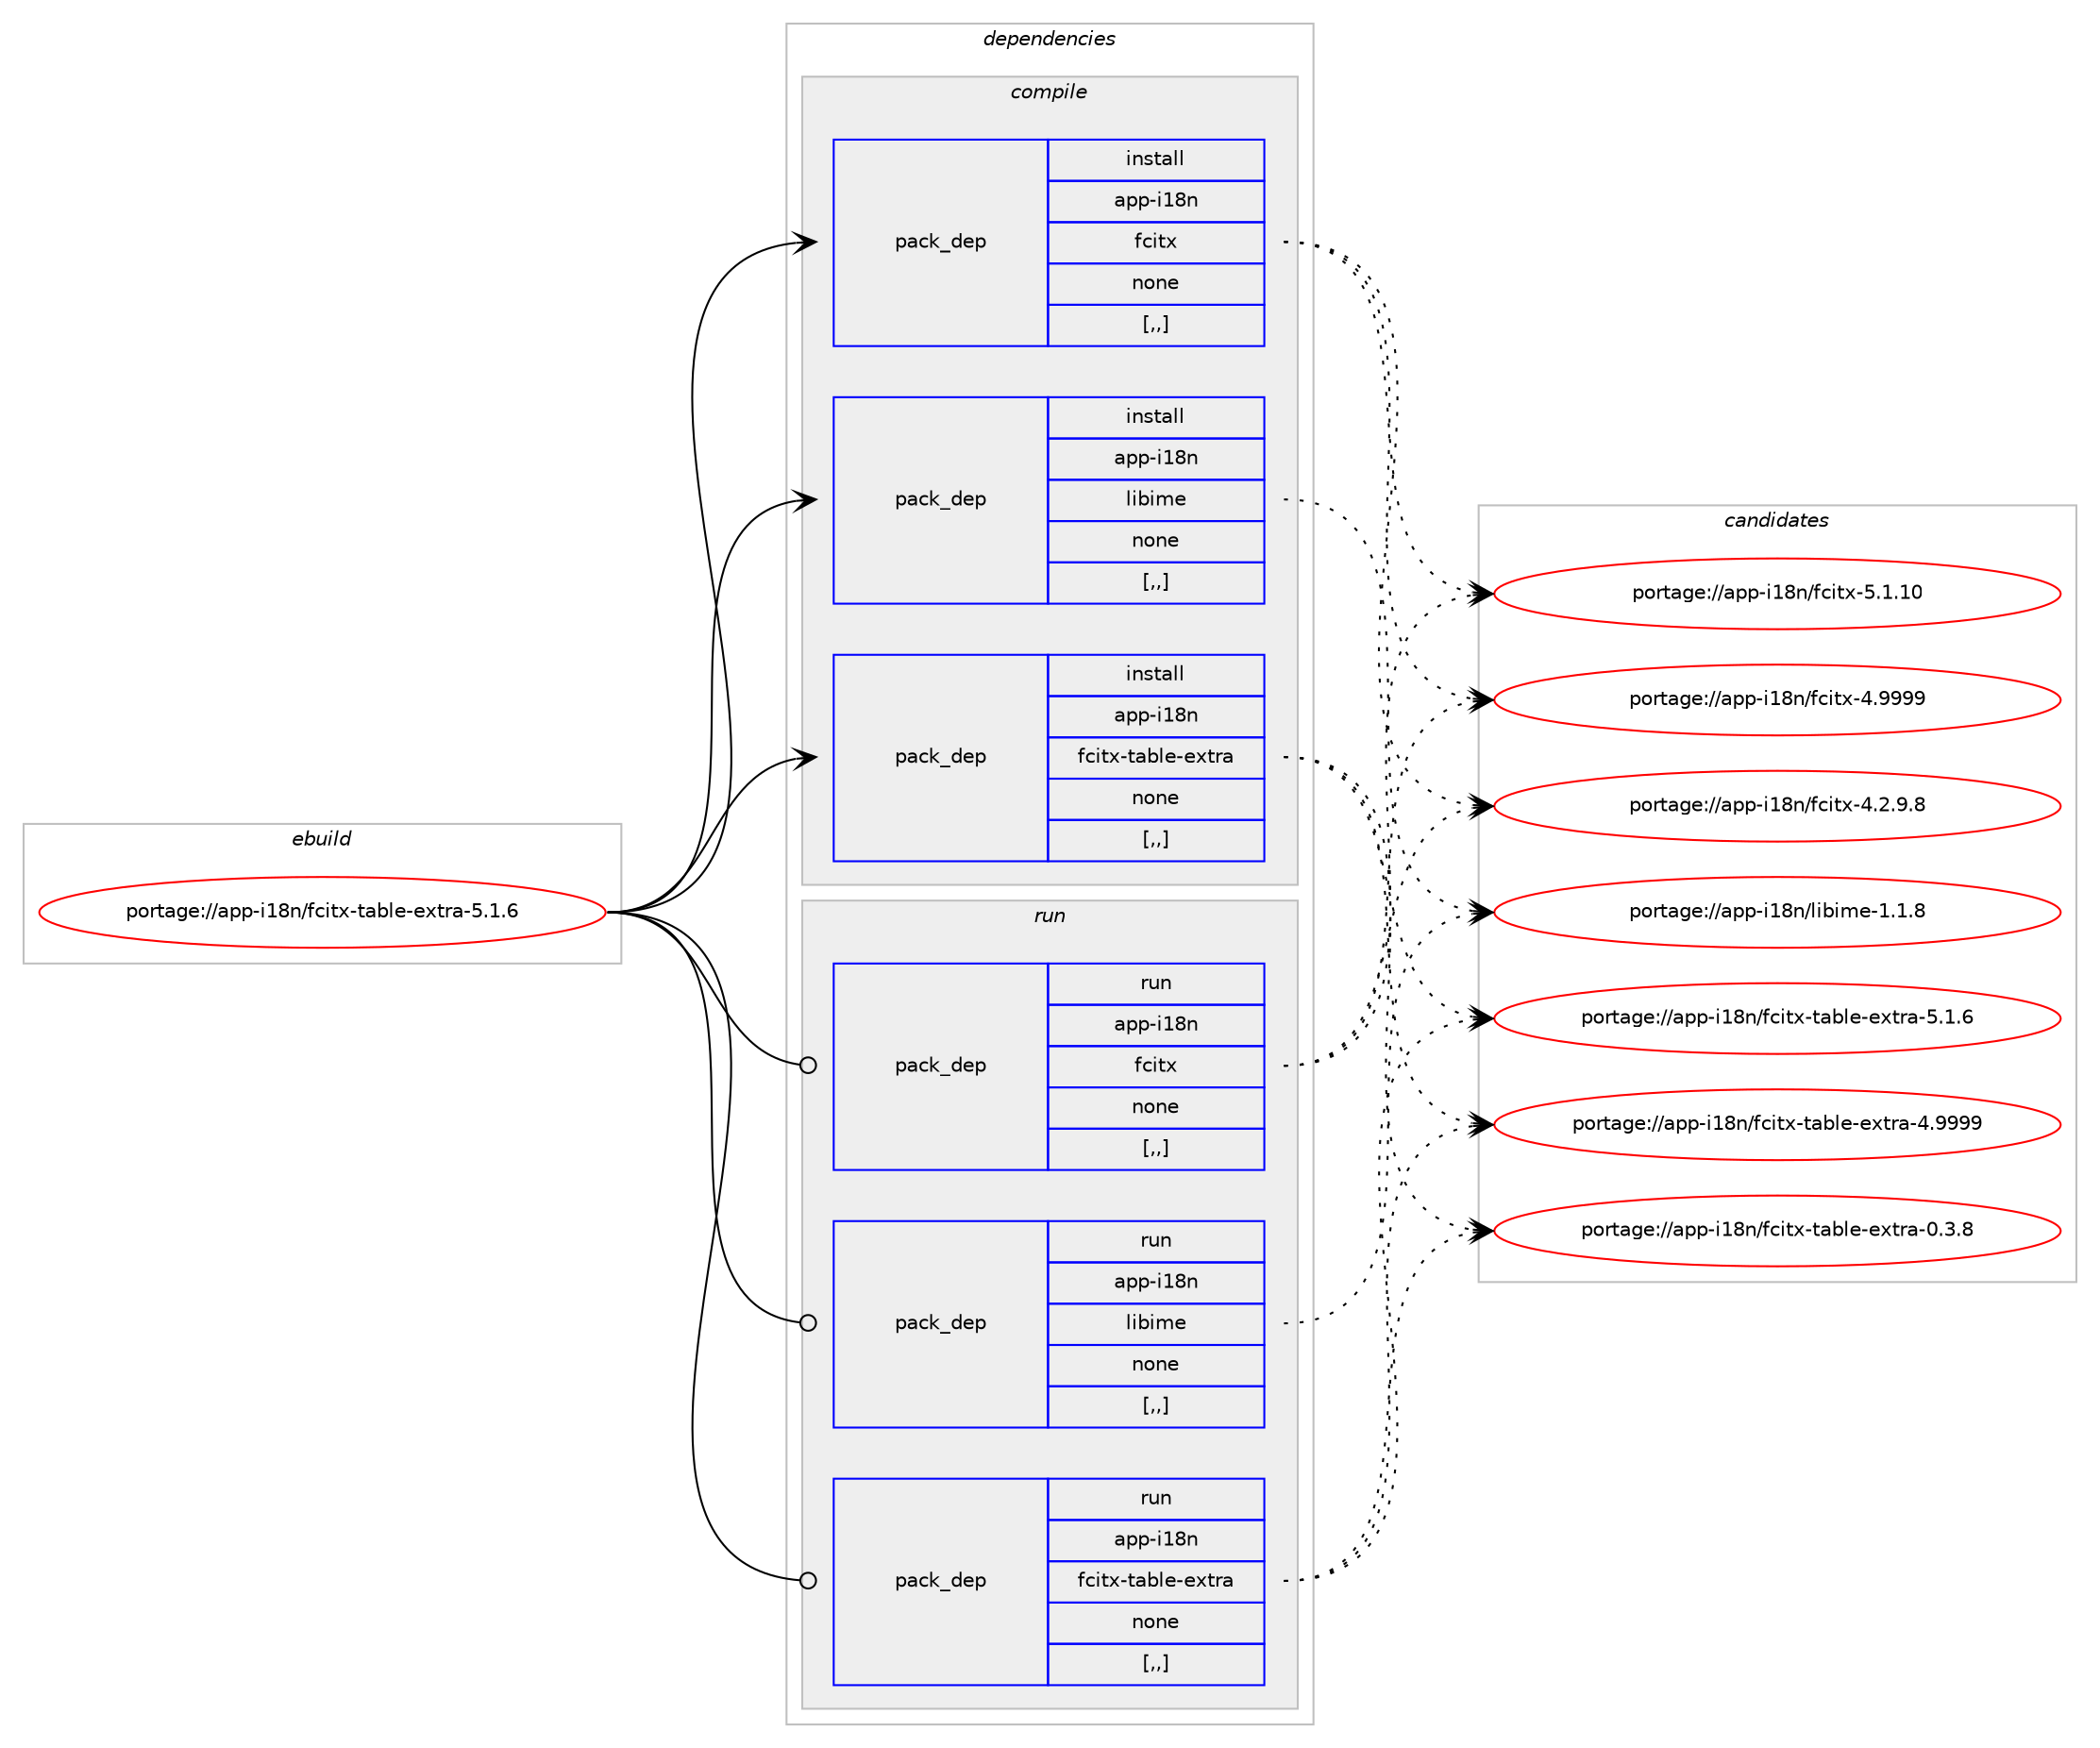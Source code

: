 digraph prolog {

# *************
# Graph options
# *************

newrank=true;
concentrate=true;
compound=true;
graph [rankdir=LR,fontname=Helvetica,fontsize=10,ranksep=1.5];#, ranksep=2.5, nodesep=0.2];
edge  [arrowhead=vee];
node  [fontname=Helvetica,fontsize=10];

# **********
# The ebuild
# **********

subgraph cluster_leftcol {
color=gray;
rank=same;
label=<<i>ebuild</i>>;
id [label="portage://app-i18n/fcitx-table-extra-5.1.6", color=red, width=4, href="../app-i18n/fcitx-table-extra-5.1.6.svg"];
}

# ****************
# The dependencies
# ****************

subgraph cluster_midcol {
color=gray;
label=<<i>dependencies</i>>;
subgraph cluster_compile {
fillcolor="#eeeeee";
style=filled;
label=<<i>compile</i>>;
subgraph pack25683 {
dependency36869 [label=<<TABLE BORDER="0" CELLBORDER="1" CELLSPACING="0" CELLPADDING="4" WIDTH="220"><TR><TD ROWSPAN="6" CELLPADDING="30">pack_dep</TD></TR><TR><TD WIDTH="110">install</TD></TR><TR><TD>app-i18n</TD></TR><TR><TD>fcitx</TD></TR><TR><TD>none</TD></TR><TR><TD>[,,]</TD></TR></TABLE>>, shape=none, color=blue];
}
id:e -> dependency36869:w [weight=20,style="solid",arrowhead="vee"];
subgraph pack25684 {
dependency36870 [label=<<TABLE BORDER="0" CELLBORDER="1" CELLSPACING="0" CELLPADDING="4" WIDTH="220"><TR><TD ROWSPAN="6" CELLPADDING="30">pack_dep</TD></TR><TR><TD WIDTH="110">install</TD></TR><TR><TD>app-i18n</TD></TR><TR><TD>libime</TD></TR><TR><TD>none</TD></TR><TR><TD>[,,]</TD></TR></TABLE>>, shape=none, color=blue];
}
id:e -> dependency36870:w [weight=20,style="solid",arrowhead="vee"];
subgraph pack25685 {
dependency36871 [label=<<TABLE BORDER="0" CELLBORDER="1" CELLSPACING="0" CELLPADDING="4" WIDTH="220"><TR><TD ROWSPAN="6" CELLPADDING="30">pack_dep</TD></TR><TR><TD WIDTH="110">install</TD></TR><TR><TD>app-i18n</TD></TR><TR><TD>fcitx-table-extra</TD></TR><TR><TD>none</TD></TR><TR><TD>[,,]</TD></TR></TABLE>>, shape=none, color=blue];
}
id:e -> dependency36871:w [weight=20,style="solid",arrowhead="vee"];
}
subgraph cluster_compileandrun {
fillcolor="#eeeeee";
style=filled;
label=<<i>compile and run</i>>;
}
subgraph cluster_run {
fillcolor="#eeeeee";
style=filled;
label=<<i>run</i>>;
subgraph pack25686 {
dependency36872 [label=<<TABLE BORDER="0" CELLBORDER="1" CELLSPACING="0" CELLPADDING="4" WIDTH="220"><TR><TD ROWSPAN="6" CELLPADDING="30">pack_dep</TD></TR><TR><TD WIDTH="110">run</TD></TR><TR><TD>app-i18n</TD></TR><TR><TD>fcitx</TD></TR><TR><TD>none</TD></TR><TR><TD>[,,]</TD></TR></TABLE>>, shape=none, color=blue];
}
id:e -> dependency36872:w [weight=20,style="solid",arrowhead="odot"];
subgraph pack25687 {
dependency36873 [label=<<TABLE BORDER="0" CELLBORDER="1" CELLSPACING="0" CELLPADDING="4" WIDTH="220"><TR><TD ROWSPAN="6" CELLPADDING="30">pack_dep</TD></TR><TR><TD WIDTH="110">run</TD></TR><TR><TD>app-i18n</TD></TR><TR><TD>libime</TD></TR><TR><TD>none</TD></TR><TR><TD>[,,]</TD></TR></TABLE>>, shape=none, color=blue];
}
id:e -> dependency36873:w [weight=20,style="solid",arrowhead="odot"];
subgraph pack25688 {
dependency36874 [label=<<TABLE BORDER="0" CELLBORDER="1" CELLSPACING="0" CELLPADDING="4" WIDTH="220"><TR><TD ROWSPAN="6" CELLPADDING="30">pack_dep</TD></TR><TR><TD WIDTH="110">run</TD></TR><TR><TD>app-i18n</TD></TR><TR><TD>fcitx-table-extra</TD></TR><TR><TD>none</TD></TR><TR><TD>[,,]</TD></TR></TABLE>>, shape=none, color=blue];
}
id:e -> dependency36874:w [weight=20,style="solid",arrowhead="odot"];
}
}

# **************
# The candidates
# **************

subgraph cluster_choices {
rank=same;
color=gray;
label=<<i>candidates</i>>;

subgraph choice25683 {
color=black;
nodesep=1;
choice97112112451054956110471029910511612045534649464948 [label="portage://app-i18n/fcitx-5.1.10", color=red, width=4,href="../app-i18n/fcitx-5.1.10.svg"];
choice97112112451054956110471029910511612045524657575757 [label="portage://app-i18n/fcitx-4.9999", color=red, width=4,href="../app-i18n/fcitx-4.9999.svg"];
choice9711211245105495611047102991051161204552465046574656 [label="portage://app-i18n/fcitx-4.2.9.8", color=red, width=4,href="../app-i18n/fcitx-4.2.9.8.svg"];
dependency36869:e -> choice97112112451054956110471029910511612045534649464948:w [style=dotted,weight="100"];
dependency36869:e -> choice97112112451054956110471029910511612045524657575757:w [style=dotted,weight="100"];
dependency36869:e -> choice9711211245105495611047102991051161204552465046574656:w [style=dotted,weight="100"];
}
subgraph choice25684 {
color=black;
nodesep=1;
choice971121124510549561104710810598105109101454946494656 [label="portage://app-i18n/libime-1.1.8", color=red, width=4,href="../app-i18n/libime-1.1.8.svg"];
dependency36870:e -> choice971121124510549561104710810598105109101454946494656:w [style=dotted,weight="100"];
}
subgraph choice25685 {
color=black;
nodesep=1;
choice9711211245105495611047102991051161204511697981081014510112011611497455346494654 [label="portage://app-i18n/fcitx-table-extra-5.1.6", color=red, width=4,href="../app-i18n/fcitx-table-extra-5.1.6.svg"];
choice971121124510549561104710299105116120451169798108101451011201161149745524657575757 [label="portage://app-i18n/fcitx-table-extra-4.9999", color=red, width=4,href="../app-i18n/fcitx-table-extra-4.9999.svg"];
choice9711211245105495611047102991051161204511697981081014510112011611497454846514656 [label="portage://app-i18n/fcitx-table-extra-0.3.8", color=red, width=4,href="../app-i18n/fcitx-table-extra-0.3.8.svg"];
dependency36871:e -> choice9711211245105495611047102991051161204511697981081014510112011611497455346494654:w [style=dotted,weight="100"];
dependency36871:e -> choice971121124510549561104710299105116120451169798108101451011201161149745524657575757:w [style=dotted,weight="100"];
dependency36871:e -> choice9711211245105495611047102991051161204511697981081014510112011611497454846514656:w [style=dotted,weight="100"];
}
subgraph choice25686 {
color=black;
nodesep=1;
choice97112112451054956110471029910511612045534649464948 [label="portage://app-i18n/fcitx-5.1.10", color=red, width=4,href="../app-i18n/fcitx-5.1.10.svg"];
choice97112112451054956110471029910511612045524657575757 [label="portage://app-i18n/fcitx-4.9999", color=red, width=4,href="../app-i18n/fcitx-4.9999.svg"];
choice9711211245105495611047102991051161204552465046574656 [label="portage://app-i18n/fcitx-4.2.9.8", color=red, width=4,href="../app-i18n/fcitx-4.2.9.8.svg"];
dependency36872:e -> choice97112112451054956110471029910511612045534649464948:w [style=dotted,weight="100"];
dependency36872:e -> choice97112112451054956110471029910511612045524657575757:w [style=dotted,weight="100"];
dependency36872:e -> choice9711211245105495611047102991051161204552465046574656:w [style=dotted,weight="100"];
}
subgraph choice25687 {
color=black;
nodesep=1;
choice971121124510549561104710810598105109101454946494656 [label="portage://app-i18n/libime-1.1.8", color=red, width=4,href="../app-i18n/libime-1.1.8.svg"];
dependency36873:e -> choice971121124510549561104710810598105109101454946494656:w [style=dotted,weight="100"];
}
subgraph choice25688 {
color=black;
nodesep=1;
choice9711211245105495611047102991051161204511697981081014510112011611497455346494654 [label="portage://app-i18n/fcitx-table-extra-5.1.6", color=red, width=4,href="../app-i18n/fcitx-table-extra-5.1.6.svg"];
choice971121124510549561104710299105116120451169798108101451011201161149745524657575757 [label="portage://app-i18n/fcitx-table-extra-4.9999", color=red, width=4,href="../app-i18n/fcitx-table-extra-4.9999.svg"];
choice9711211245105495611047102991051161204511697981081014510112011611497454846514656 [label="portage://app-i18n/fcitx-table-extra-0.3.8", color=red, width=4,href="../app-i18n/fcitx-table-extra-0.3.8.svg"];
dependency36874:e -> choice9711211245105495611047102991051161204511697981081014510112011611497455346494654:w [style=dotted,weight="100"];
dependency36874:e -> choice971121124510549561104710299105116120451169798108101451011201161149745524657575757:w [style=dotted,weight="100"];
dependency36874:e -> choice9711211245105495611047102991051161204511697981081014510112011611497454846514656:w [style=dotted,weight="100"];
}
}

}
